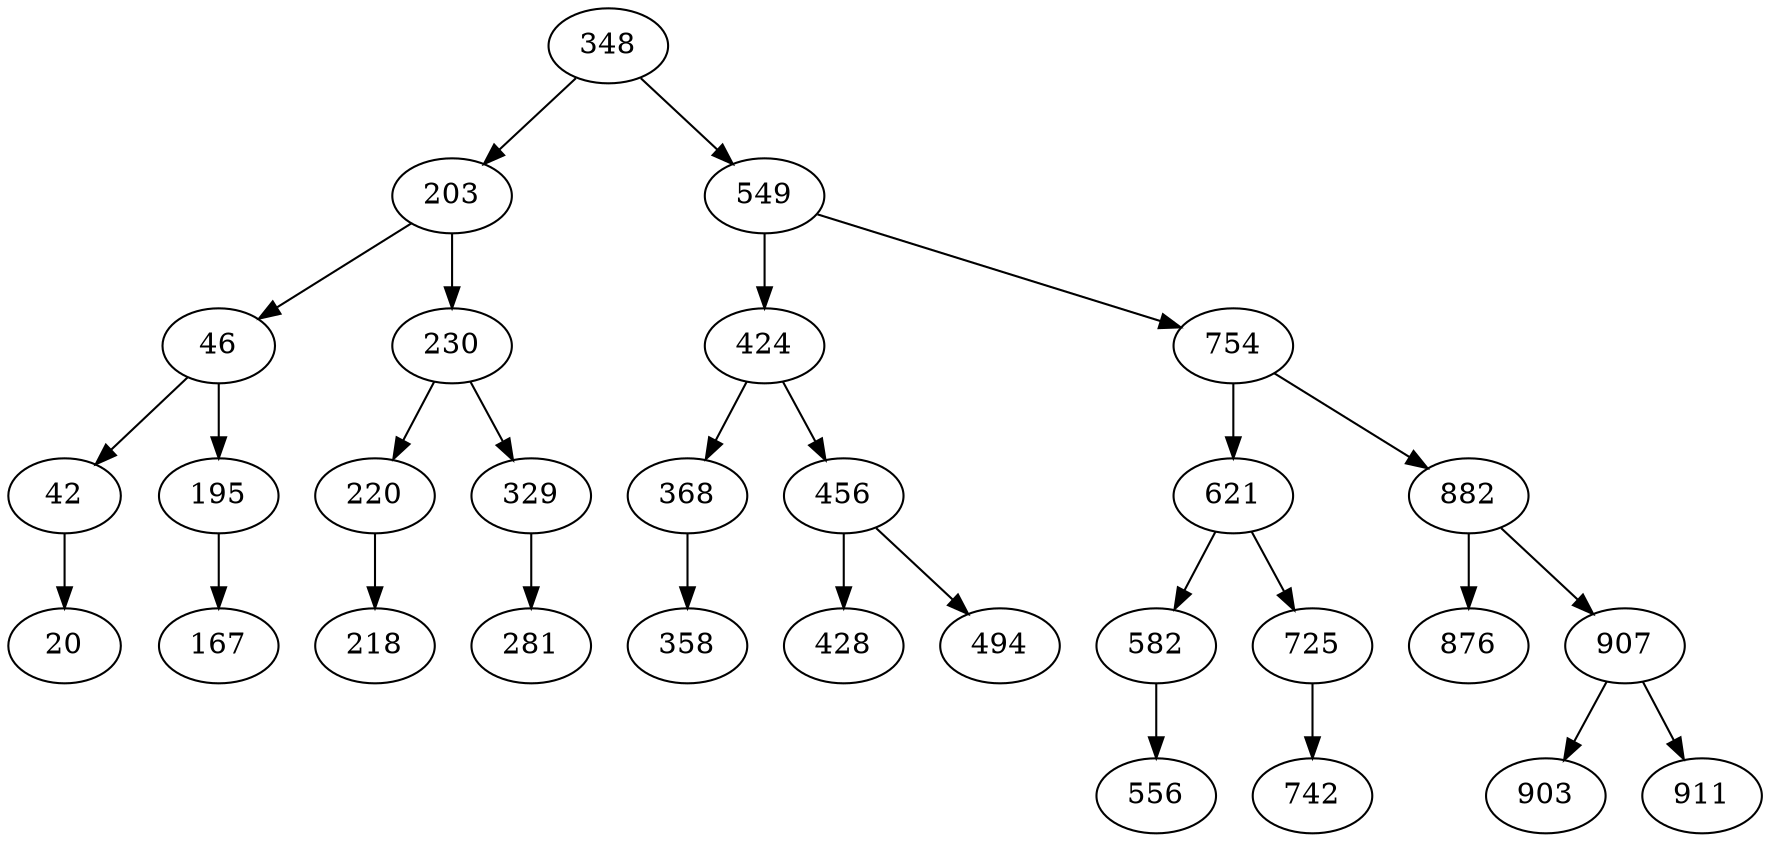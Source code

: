 digraph AVLTree {
   42 -> 20
   46 -> 42
   195 -> 167
   46 -> 195
   203 -> 46
   220 -> 218
   230 -> 220
   329 -> 281
   230 -> 329
   203 -> 230
   348 -> 203
   368 -> 358
   424 -> 368
   456 -> 428
   456 -> 494
   424 -> 456
   549 -> 424
   582 -> 556
   621 -> 582
   725 -> 742
   621 -> 725
   754 -> 621
   882 -> 876
   907 -> 903
   907 -> 911
   882 -> 907
   754 -> 882
   549 -> 754
   348 -> 549
}